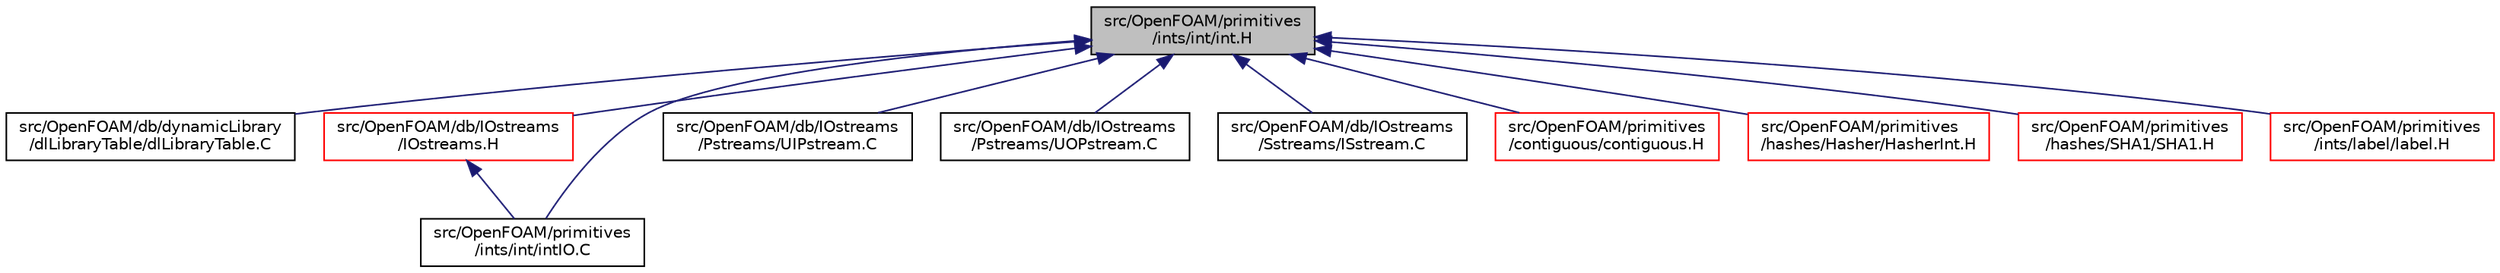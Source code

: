 digraph "src/OpenFOAM/primitives/ints/int/int.H"
{
  bgcolor="transparent";
  edge [fontname="Helvetica",fontsize="10",labelfontname="Helvetica",labelfontsize="10"];
  node [fontname="Helvetica",fontsize="10",shape=record];
  Node19 [label="src/OpenFOAM/primitives\l/ints/int/int.H",height=0.2,width=0.4,color="black", fillcolor="grey75", style="filled", fontcolor="black"];
  Node19 -> Node20 [dir="back",color="midnightblue",fontsize="10",style="solid",fontname="Helvetica"];
  Node20 [label="src/OpenFOAM/db/dynamicLibrary\l/dlLibraryTable/dlLibraryTable.C",height=0.2,width=0.4,color="black",URL="$a09605.html"];
  Node19 -> Node21 [dir="back",color="midnightblue",fontsize="10",style="solid",fontname="Helvetica"];
  Node21 [label="src/OpenFOAM/db/IOstreams\l/IOstreams.H",height=0.2,width=0.4,color="red",URL="$a09830.html",tooltip="Useful combination of include files which define Sin, Sout and Serr and the use of IO streams general..."];
  Node21 -> Node3746 [dir="back",color="midnightblue",fontsize="10",style="solid",fontname="Helvetica"];
  Node3746 [label="src/OpenFOAM/primitives\l/ints/int/intIO.C",height=0.2,width=0.4,color="black",URL="$a13118.html"];
  Node19 -> Node3899 [dir="back",color="midnightblue",fontsize="10",style="solid",fontname="Helvetica"];
  Node3899 [label="src/OpenFOAM/db/IOstreams\l/Pstreams/UIPstream.C",height=0.2,width=0.4,color="black",URL="$a09875.html"];
  Node19 -> Node3900 [dir="back",color="midnightblue",fontsize="10",style="solid",fontname="Helvetica"];
  Node3900 [label="src/OpenFOAM/db/IOstreams\l/Pstreams/UOPstream.C",height=0.2,width=0.4,color="black",URL="$a09881.html"];
  Node19 -> Node3901 [dir="back",color="midnightblue",fontsize="10",style="solid",fontname="Helvetica"];
  Node3901 [label="src/OpenFOAM/db/IOstreams\l/Sstreams/ISstream.C",height=0.2,width=0.4,color="black",URL="$a09896.html"];
  Node19 -> Node3902 [dir="back",color="midnightblue",fontsize="10",style="solid",fontname="Helvetica"];
  Node3902 [label="src/OpenFOAM/primitives\l/contiguous/contiguous.H",height=0.2,width=0.4,color="red",URL="$a12953.html",tooltip="Template function to specify if the data of a type are contiguous. "];
  Node19 -> Node5071 [dir="back",color="midnightblue",fontsize="10",style="solid",fontname="Helvetica"];
  Node5071 [label="src/OpenFOAM/primitives\l/hashes/Hasher/HasherInt.H",height=0.2,width=0.4,color="red",URL="$a13097.html",tooltip="Optimized hashing functions. "];
  Node19 -> Node5073 [dir="back",color="midnightblue",fontsize="10",style="solid",fontname="Helvetica"];
  Node5073 [label="src/OpenFOAM/primitives\l/hashes/SHA1/SHA1.H",height=0.2,width=0.4,color="red",URL="$a13103.html"];
  Node19 -> Node3746 [dir="back",color="midnightblue",fontsize="10",style="solid",fontname="Helvetica"];
  Node19 -> Node5078 [dir="back",color="midnightblue",fontsize="10",style="solid",fontname="Helvetica"];
  Node5078 [label="src/OpenFOAM/primitives\l/ints/label/label.H",height=0.2,width=0.4,color="red",URL="$a13142.html"];
}
